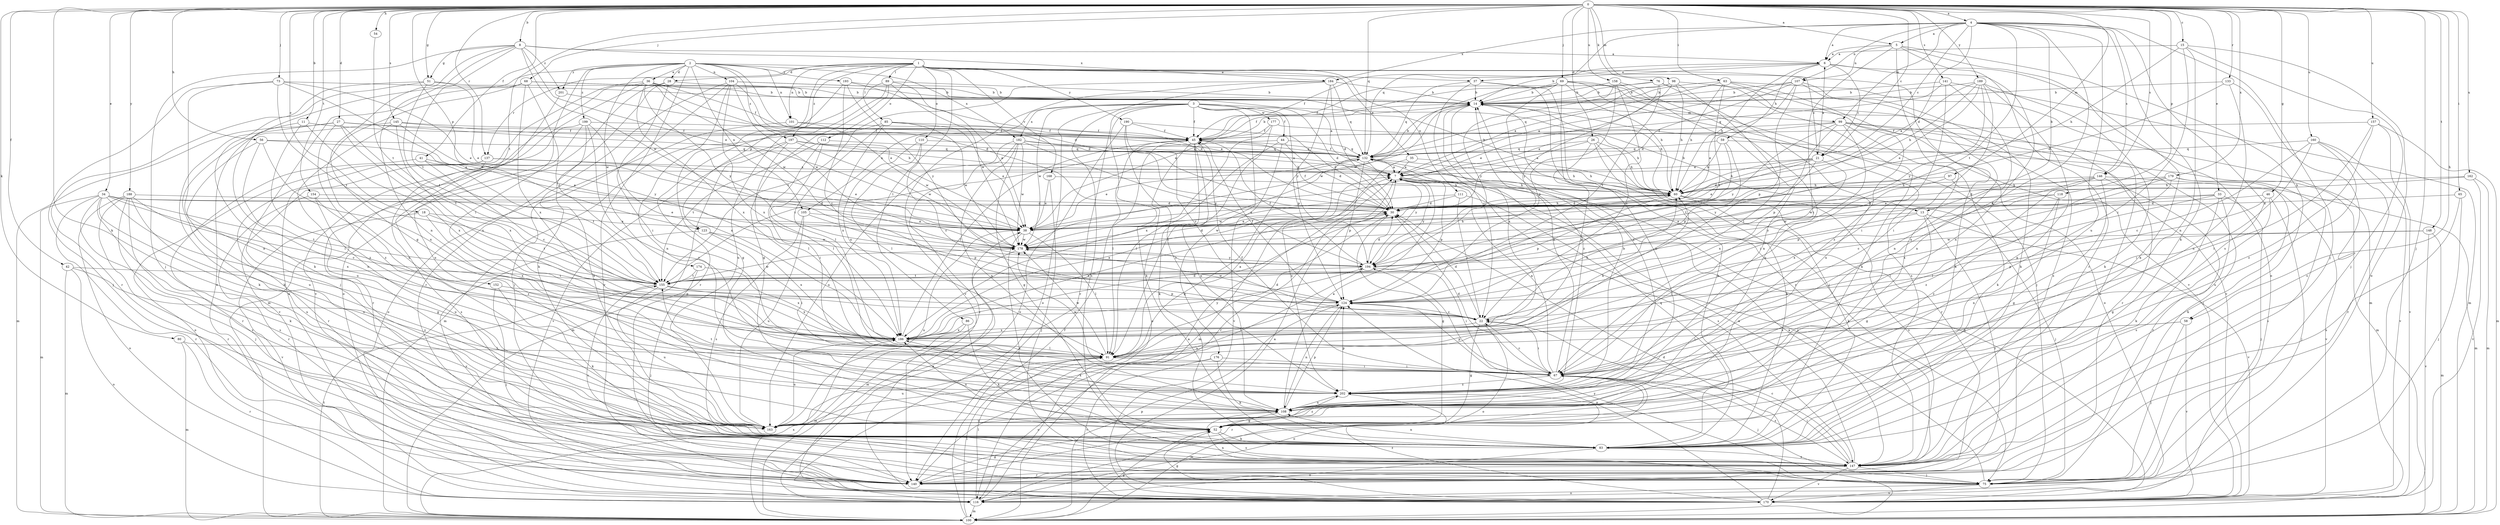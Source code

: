 strict digraph  {
0;
1;
2;
3;
4;
5;
6;
7;
8;
11;
13;
14;
15;
18;
21;
22;
26;
27;
28;
30;
33;
34;
35;
36;
37;
38;
41;
42;
44;
45;
46;
51;
52;
54;
56;
58;
59;
60;
63;
65;
67;
68;
69;
73;
75;
76;
80;
83;
85;
86;
89;
91;
97;
98;
99;
100;
101;
104;
105;
107;
108;
110;
111;
112;
116;
118;
123;
124;
132;
133;
137;
140;
141;
145;
146;
147;
148;
152;
154;
155;
157;
158;
160;
162;
163;
168;
170;
174;
176;
177;
178;
179;
182;
184;
186;
188;
189;
190;
193;
194;
197;
199;
201;
202;
0 -> 4  [label=a];
0 -> 5  [label=a];
0 -> 8  [label=b];
0 -> 11  [label=b];
0 -> 15  [label=c];
0 -> 18  [label=c];
0 -> 21  [label=c];
0 -> 26  [label=d];
0 -> 27  [label=d];
0 -> 33  [label=e];
0 -> 34  [label=e];
0 -> 41  [label=f];
0 -> 42  [label=f];
0 -> 46  [label=g];
0 -> 51  [label=g];
0 -> 54  [label=h];
0 -> 56  [label=h];
0 -> 58  [label=h];
0 -> 63  [label=i];
0 -> 65  [label=i];
0 -> 68  [label=j];
0 -> 69  [label=j];
0 -> 73  [label=j];
0 -> 75  [label=j];
0 -> 76  [label=k];
0 -> 80  [label=k];
0 -> 83  [label=k];
0 -> 97  [label=m];
0 -> 98  [label=m];
0 -> 118  [label=p];
0 -> 123  [label=p];
0 -> 132  [label=q];
0 -> 133  [label=r];
0 -> 137  [label=r];
0 -> 141  [label=s];
0 -> 145  [label=s];
0 -> 146  [label=s];
0 -> 148  [label=t];
0 -> 152  [label=t];
0 -> 154  [label=t];
0 -> 157  [label=u];
0 -> 158  [label=u];
0 -> 160  [label=u];
0 -> 162  [label=u];
0 -> 179  [label=x];
0 -> 188  [label=y];
0 -> 189  [label=y];
1 -> 21  [label=c];
1 -> 28  [label=d];
1 -> 35  [label=e];
1 -> 85  [label=l];
1 -> 86  [label=l];
1 -> 89  [label=l];
1 -> 101  [label=n];
1 -> 110  [label=o];
1 -> 111  [label=o];
1 -> 112  [label=o];
1 -> 123  [label=p];
1 -> 137  [label=r];
1 -> 168  [label=v];
1 -> 170  [label=v];
1 -> 190  [label=y];
1 -> 197  [label=z];
2 -> 28  [label=d];
2 -> 30  [label=d];
2 -> 36  [label=e];
2 -> 37  [label=e];
2 -> 91  [label=l];
2 -> 101  [label=n];
2 -> 104  [label=n];
2 -> 105  [label=n];
2 -> 116  [label=o];
2 -> 170  [label=v];
2 -> 174  [label=w];
2 -> 182  [label=x];
2 -> 193  [label=y];
2 -> 197  [label=z];
2 -> 199  [label=z];
2 -> 201  [label=z];
3 -> 13  [label=b];
3 -> 30  [label=d];
3 -> 44  [label=f];
3 -> 45  [label=f];
3 -> 83  [label=k];
3 -> 105  [label=n];
3 -> 116  [label=o];
3 -> 124  [label=p];
3 -> 140  [label=r];
3 -> 176  [label=w];
3 -> 177  [label=w];
3 -> 178  [label=w];
3 -> 182  [label=x];
4 -> 5  [label=a];
4 -> 6  [label=a];
4 -> 13  [label=b];
4 -> 21  [label=c];
4 -> 30  [label=d];
4 -> 67  [label=i];
4 -> 75  [label=j];
4 -> 83  [label=k];
4 -> 99  [label=m];
4 -> 107  [label=n];
4 -> 132  [label=q];
4 -> 146  [label=s];
4 -> 147  [label=s];
4 -> 155  [label=t];
4 -> 163  [label=u];
4 -> 184  [label=x];
5 -> 6  [label=a];
5 -> 58  [label=h];
5 -> 67  [label=i];
5 -> 107  [label=n];
5 -> 116  [label=o];
5 -> 140  [label=r];
5 -> 163  [label=u];
6 -> 14  [label=b];
6 -> 21  [label=c];
6 -> 37  [label=e];
6 -> 45  [label=f];
6 -> 59  [label=h];
6 -> 60  [label=h];
6 -> 83  [label=k];
6 -> 108  [label=n];
7 -> 60  [label=h];
7 -> 124  [label=p];
7 -> 140  [label=r];
7 -> 147  [label=s];
7 -> 194  [label=y];
8 -> 6  [label=a];
8 -> 38  [label=e];
8 -> 51  [label=g];
8 -> 52  [label=g];
8 -> 75  [label=j];
8 -> 108  [label=n];
8 -> 155  [label=t];
8 -> 178  [label=w];
8 -> 184  [label=x];
8 -> 201  [label=z];
11 -> 45  [label=f];
11 -> 108  [label=n];
11 -> 186  [label=x];
11 -> 202  [label=z];
13 -> 38  [label=e];
13 -> 52  [label=g];
13 -> 67  [label=i];
13 -> 140  [label=r];
13 -> 170  [label=v];
14 -> 45  [label=f];
14 -> 60  [label=h];
14 -> 99  [label=m];
14 -> 116  [label=o];
14 -> 178  [label=w];
14 -> 186  [label=x];
14 -> 202  [label=z];
15 -> 6  [label=a];
15 -> 60  [label=h];
15 -> 67  [label=i];
15 -> 75  [label=j];
15 -> 108  [label=n];
15 -> 116  [label=o];
18 -> 38  [label=e];
18 -> 155  [label=t];
18 -> 170  [label=v];
18 -> 186  [label=x];
21 -> 6  [label=a];
21 -> 7  [label=a];
21 -> 30  [label=d];
21 -> 38  [label=e];
21 -> 60  [label=h];
21 -> 186  [label=x];
21 -> 194  [label=y];
22 -> 30  [label=d];
22 -> 52  [label=g];
22 -> 60  [label=h];
22 -> 67  [label=i];
22 -> 116  [label=o];
22 -> 186  [label=x];
26 -> 7  [label=a];
26 -> 60  [label=h];
26 -> 83  [label=k];
26 -> 132  [label=q];
26 -> 140  [label=r];
26 -> 186  [label=x];
27 -> 45  [label=f];
27 -> 60  [label=h];
27 -> 83  [label=k];
27 -> 100  [label=m];
27 -> 155  [label=t];
27 -> 186  [label=x];
27 -> 202  [label=z];
28 -> 14  [label=b];
28 -> 67  [label=i];
28 -> 116  [label=o];
28 -> 140  [label=r];
30 -> 38  [label=e];
30 -> 45  [label=f];
30 -> 52  [label=g];
30 -> 60  [label=h];
30 -> 186  [label=x];
33 -> 30  [label=d];
33 -> 75  [label=j];
33 -> 83  [label=k];
33 -> 91  [label=l];
33 -> 147  [label=s];
33 -> 194  [label=y];
34 -> 22  [label=c];
34 -> 30  [label=d];
34 -> 38  [label=e];
34 -> 52  [label=g];
34 -> 83  [label=k];
34 -> 100  [label=m];
34 -> 140  [label=r];
34 -> 147  [label=s];
34 -> 155  [label=t];
34 -> 163  [label=u];
35 -> 7  [label=a];
35 -> 60  [label=h];
35 -> 202  [label=z];
36 -> 14  [label=b];
36 -> 38  [label=e];
36 -> 45  [label=f];
36 -> 100  [label=m];
36 -> 116  [label=o];
36 -> 170  [label=v];
36 -> 178  [label=w];
36 -> 186  [label=x];
36 -> 194  [label=y];
37 -> 14  [label=b];
37 -> 22  [label=c];
37 -> 75  [label=j];
37 -> 132  [label=q];
37 -> 140  [label=r];
38 -> 60  [label=h];
38 -> 91  [label=l];
38 -> 147  [label=s];
38 -> 163  [label=u];
38 -> 178  [label=w];
41 -> 7  [label=a];
41 -> 22  [label=c];
41 -> 140  [label=r];
41 -> 155  [label=t];
42 -> 100  [label=m];
42 -> 116  [label=o];
42 -> 155  [label=t];
42 -> 202  [label=z];
44 -> 30  [label=d];
44 -> 91  [label=l];
44 -> 132  [label=q];
44 -> 155  [label=t];
44 -> 170  [label=v];
45 -> 14  [label=b];
45 -> 83  [label=k];
45 -> 91  [label=l];
45 -> 108  [label=n];
45 -> 116  [label=o];
45 -> 132  [label=q];
46 -> 30  [label=d];
46 -> 52  [label=g];
46 -> 75  [label=j];
46 -> 91  [label=l];
51 -> 14  [label=b];
51 -> 38  [label=e];
51 -> 83  [label=k];
51 -> 140  [label=r];
51 -> 155  [label=t];
52 -> 83  [label=k];
52 -> 147  [label=s];
52 -> 186  [label=x];
52 -> 202  [label=z];
54 -> 155  [label=t];
56 -> 38  [label=e];
56 -> 91  [label=l];
56 -> 132  [label=q];
56 -> 163  [label=u];
56 -> 186  [label=x];
58 -> 75  [label=j];
58 -> 91  [label=l];
58 -> 170  [label=v];
58 -> 186  [label=x];
59 -> 60  [label=h];
59 -> 100  [label=m];
59 -> 124  [label=p];
59 -> 132  [label=q];
59 -> 155  [label=t];
60 -> 30  [label=d];
60 -> 38  [label=e];
60 -> 75  [label=j];
60 -> 83  [label=k];
60 -> 124  [label=p];
60 -> 147  [label=s];
63 -> 7  [label=a];
63 -> 14  [label=b];
63 -> 60  [label=h];
63 -> 83  [label=k];
63 -> 100  [label=m];
63 -> 155  [label=t];
63 -> 202  [label=z];
65 -> 30  [label=d];
65 -> 75  [label=j];
65 -> 147  [label=s];
67 -> 7  [label=a];
67 -> 14  [label=b];
67 -> 22  [label=c];
67 -> 30  [label=d];
67 -> 45  [label=f];
67 -> 75  [label=j];
67 -> 116  [label=o];
67 -> 124  [label=p];
67 -> 140  [label=r];
67 -> 147  [label=s];
67 -> 178  [label=w];
67 -> 202  [label=z];
68 -> 14  [label=b];
68 -> 60  [label=h];
68 -> 75  [label=j];
68 -> 155  [label=t];
68 -> 163  [label=u];
68 -> 186  [label=x];
69 -> 14  [label=b];
69 -> 38  [label=e];
69 -> 60  [label=h];
69 -> 75  [label=j];
69 -> 108  [label=n];
69 -> 147  [label=s];
69 -> 170  [label=v];
69 -> 178  [label=w];
69 -> 202  [label=z];
73 -> 14  [label=b];
73 -> 38  [label=e];
73 -> 75  [label=j];
73 -> 108  [label=n];
73 -> 155  [label=t];
73 -> 178  [label=w];
75 -> 7  [label=a];
75 -> 108  [label=n];
75 -> 116  [label=o];
75 -> 170  [label=v];
76 -> 14  [label=b];
76 -> 45  [label=f];
76 -> 83  [label=k];
76 -> 155  [label=t];
76 -> 163  [label=u];
76 -> 194  [label=y];
80 -> 91  [label=l];
80 -> 100  [label=m];
80 -> 140  [label=r];
83 -> 14  [label=b];
83 -> 108  [label=n];
83 -> 116  [label=o];
83 -> 132  [label=q];
83 -> 147  [label=s];
85 -> 38  [label=e];
85 -> 45  [label=f];
85 -> 91  [label=l];
85 -> 100  [label=m];
85 -> 178  [label=w];
85 -> 186  [label=x];
86 -> 83  [label=k];
86 -> 100  [label=m];
86 -> 186  [label=x];
89 -> 14  [label=b];
89 -> 38  [label=e];
89 -> 52  [label=g];
89 -> 140  [label=r];
89 -> 163  [label=u];
89 -> 178  [label=w];
91 -> 7  [label=a];
91 -> 30  [label=d];
91 -> 60  [label=h];
91 -> 67  [label=i];
91 -> 163  [label=u];
91 -> 178  [label=w];
97 -> 60  [label=h];
97 -> 170  [label=v];
97 -> 178  [label=w];
98 -> 14  [label=b];
98 -> 38  [label=e];
98 -> 60  [label=h];
98 -> 91  [label=l];
98 -> 132  [label=q];
98 -> 147  [label=s];
99 -> 7  [label=a];
99 -> 45  [label=f];
99 -> 67  [label=i];
99 -> 75  [label=j];
99 -> 83  [label=k];
99 -> 124  [label=p];
99 -> 140  [label=r];
99 -> 147  [label=s];
99 -> 194  [label=y];
100 -> 45  [label=f];
100 -> 52  [label=g];
100 -> 91  [label=l];
100 -> 124  [label=p];
100 -> 155  [label=t];
100 -> 186  [label=x];
100 -> 194  [label=y];
101 -> 45  [label=f];
101 -> 116  [label=o];
101 -> 178  [label=w];
104 -> 7  [label=a];
104 -> 14  [label=b];
104 -> 30  [label=d];
104 -> 75  [label=j];
104 -> 83  [label=k];
104 -> 108  [label=n];
104 -> 178  [label=w];
104 -> 186  [label=x];
105 -> 38  [label=e];
105 -> 124  [label=p];
105 -> 147  [label=s];
105 -> 163  [label=u];
107 -> 7  [label=a];
107 -> 14  [label=b];
107 -> 30  [label=d];
107 -> 38  [label=e];
107 -> 83  [label=k];
107 -> 108  [label=n];
107 -> 124  [label=p];
108 -> 7  [label=a];
108 -> 52  [label=g];
108 -> 124  [label=p];
108 -> 163  [label=u];
108 -> 186  [label=x];
110 -> 22  [label=c];
110 -> 91  [label=l];
110 -> 132  [label=q];
110 -> 186  [label=x];
111 -> 22  [label=c];
111 -> 30  [label=d];
111 -> 147  [label=s];
111 -> 178  [label=w];
112 -> 67  [label=i];
112 -> 91  [label=l];
112 -> 132  [label=q];
112 -> 155  [label=t];
116 -> 7  [label=a];
116 -> 91  [label=l];
116 -> 100  [label=m];
118 -> 30  [label=d];
118 -> 108  [label=n];
118 -> 178  [label=w];
118 -> 202  [label=z];
123 -> 67  [label=i];
123 -> 170  [label=v];
123 -> 178  [label=w];
123 -> 186  [label=x];
124 -> 22  [label=c];
124 -> 45  [label=f];
124 -> 91  [label=l];
124 -> 108  [label=n];
124 -> 178  [label=w];
132 -> 7  [label=a];
132 -> 14  [label=b];
132 -> 38  [label=e];
132 -> 45  [label=f];
132 -> 60  [label=h];
132 -> 100  [label=m];
132 -> 124  [label=p];
132 -> 194  [label=y];
133 -> 14  [label=b];
133 -> 30  [label=d];
133 -> 108  [label=n];
133 -> 147  [label=s];
137 -> 7  [label=a];
137 -> 38  [label=e];
137 -> 116  [label=o];
137 -> 140  [label=r];
137 -> 147  [label=s];
140 -> 52  [label=g];
141 -> 14  [label=b];
141 -> 67  [label=i];
141 -> 100  [label=m];
141 -> 108  [label=n];
141 -> 132  [label=q];
145 -> 7  [label=a];
145 -> 45  [label=f];
145 -> 83  [label=k];
145 -> 163  [label=u];
145 -> 186  [label=x];
145 -> 194  [label=y];
146 -> 30  [label=d];
146 -> 52  [label=g];
146 -> 60  [label=h];
146 -> 100  [label=m];
146 -> 140  [label=r];
146 -> 186  [label=x];
146 -> 202  [label=z];
147 -> 7  [label=a];
147 -> 22  [label=c];
147 -> 67  [label=i];
147 -> 75  [label=j];
147 -> 140  [label=r];
147 -> 170  [label=v];
148 -> 100  [label=m];
148 -> 124  [label=p];
148 -> 170  [label=v];
148 -> 178  [label=w];
152 -> 75  [label=j];
152 -> 83  [label=k];
152 -> 124  [label=p];
154 -> 30  [label=d];
154 -> 140  [label=r];
154 -> 163  [label=u];
154 -> 202  [label=z];
155 -> 124  [label=p];
155 -> 147  [label=s];
155 -> 163  [label=u];
155 -> 178  [label=w];
155 -> 186  [label=x];
157 -> 45  [label=f];
157 -> 67  [label=i];
157 -> 100  [label=m];
157 -> 170  [label=v];
157 -> 202  [label=z];
158 -> 14  [label=b];
158 -> 22  [label=c];
158 -> 108  [label=n];
158 -> 124  [label=p];
158 -> 163  [label=u];
158 -> 194  [label=y];
160 -> 22  [label=c];
160 -> 67  [label=i];
160 -> 132  [label=q];
160 -> 140  [label=r];
160 -> 163  [label=u];
160 -> 170  [label=v];
162 -> 38  [label=e];
162 -> 60  [label=h];
162 -> 100  [label=m];
162 -> 170  [label=v];
163 -> 132  [label=q];
168 -> 38  [label=e];
168 -> 60  [label=h];
168 -> 75  [label=j];
170 -> 7  [label=a];
170 -> 30  [label=d];
170 -> 38  [label=e];
170 -> 52  [label=g];
170 -> 124  [label=p];
170 -> 132  [label=q];
170 -> 202  [label=z];
174 -> 75  [label=j];
174 -> 155  [label=t];
174 -> 186  [label=x];
176 -> 67  [label=i];
176 -> 83  [label=k];
176 -> 116  [label=o];
176 -> 170  [label=v];
177 -> 45  [label=f];
177 -> 60  [label=h];
177 -> 91  [label=l];
177 -> 186  [label=x];
178 -> 30  [label=d];
178 -> 60  [label=h];
178 -> 100  [label=m];
178 -> 194  [label=y];
179 -> 22  [label=c];
179 -> 60  [label=h];
179 -> 83  [label=k];
179 -> 124  [label=p];
179 -> 147  [label=s];
179 -> 186  [label=x];
182 -> 7  [label=a];
182 -> 52  [label=g];
182 -> 108  [label=n];
182 -> 132  [label=q];
182 -> 140  [label=r];
182 -> 163  [label=u];
182 -> 178  [label=w];
182 -> 194  [label=y];
184 -> 14  [label=b];
184 -> 30  [label=d];
184 -> 132  [label=q];
184 -> 147  [label=s];
184 -> 155  [label=t];
184 -> 170  [label=v];
184 -> 194  [label=y];
186 -> 7  [label=a];
186 -> 30  [label=d];
186 -> 45  [label=f];
186 -> 91  [label=l];
186 -> 163  [label=u];
186 -> 194  [label=y];
188 -> 30  [label=d];
188 -> 75  [label=j];
188 -> 116  [label=o];
188 -> 140  [label=r];
188 -> 147  [label=s];
188 -> 163  [label=u];
188 -> 186  [label=x];
189 -> 7  [label=a];
189 -> 14  [label=b];
189 -> 38  [label=e];
189 -> 52  [label=g];
189 -> 60  [label=h];
189 -> 67  [label=i];
189 -> 83  [label=k];
189 -> 194  [label=y];
190 -> 22  [label=c];
190 -> 30  [label=d];
190 -> 45  [label=f];
190 -> 116  [label=o];
190 -> 202  [label=z];
193 -> 14  [label=b];
193 -> 22  [label=c];
193 -> 30  [label=d];
193 -> 52  [label=g];
193 -> 194  [label=y];
194 -> 30  [label=d];
194 -> 45  [label=f];
194 -> 67  [label=i];
194 -> 155  [label=t];
194 -> 163  [label=u];
197 -> 60  [label=h];
197 -> 91  [label=l];
197 -> 100  [label=m];
197 -> 132  [label=q];
197 -> 170  [label=v];
197 -> 178  [label=w];
199 -> 45  [label=f];
199 -> 140  [label=r];
199 -> 163  [label=u];
199 -> 170  [label=v];
199 -> 186  [label=x];
199 -> 202  [label=z];
201 -> 30  [label=d];
201 -> 163  [label=u];
202 -> 14  [label=b];
202 -> 100  [label=m];
202 -> 108  [label=n];
202 -> 124  [label=p];
202 -> 155  [label=t];
}
